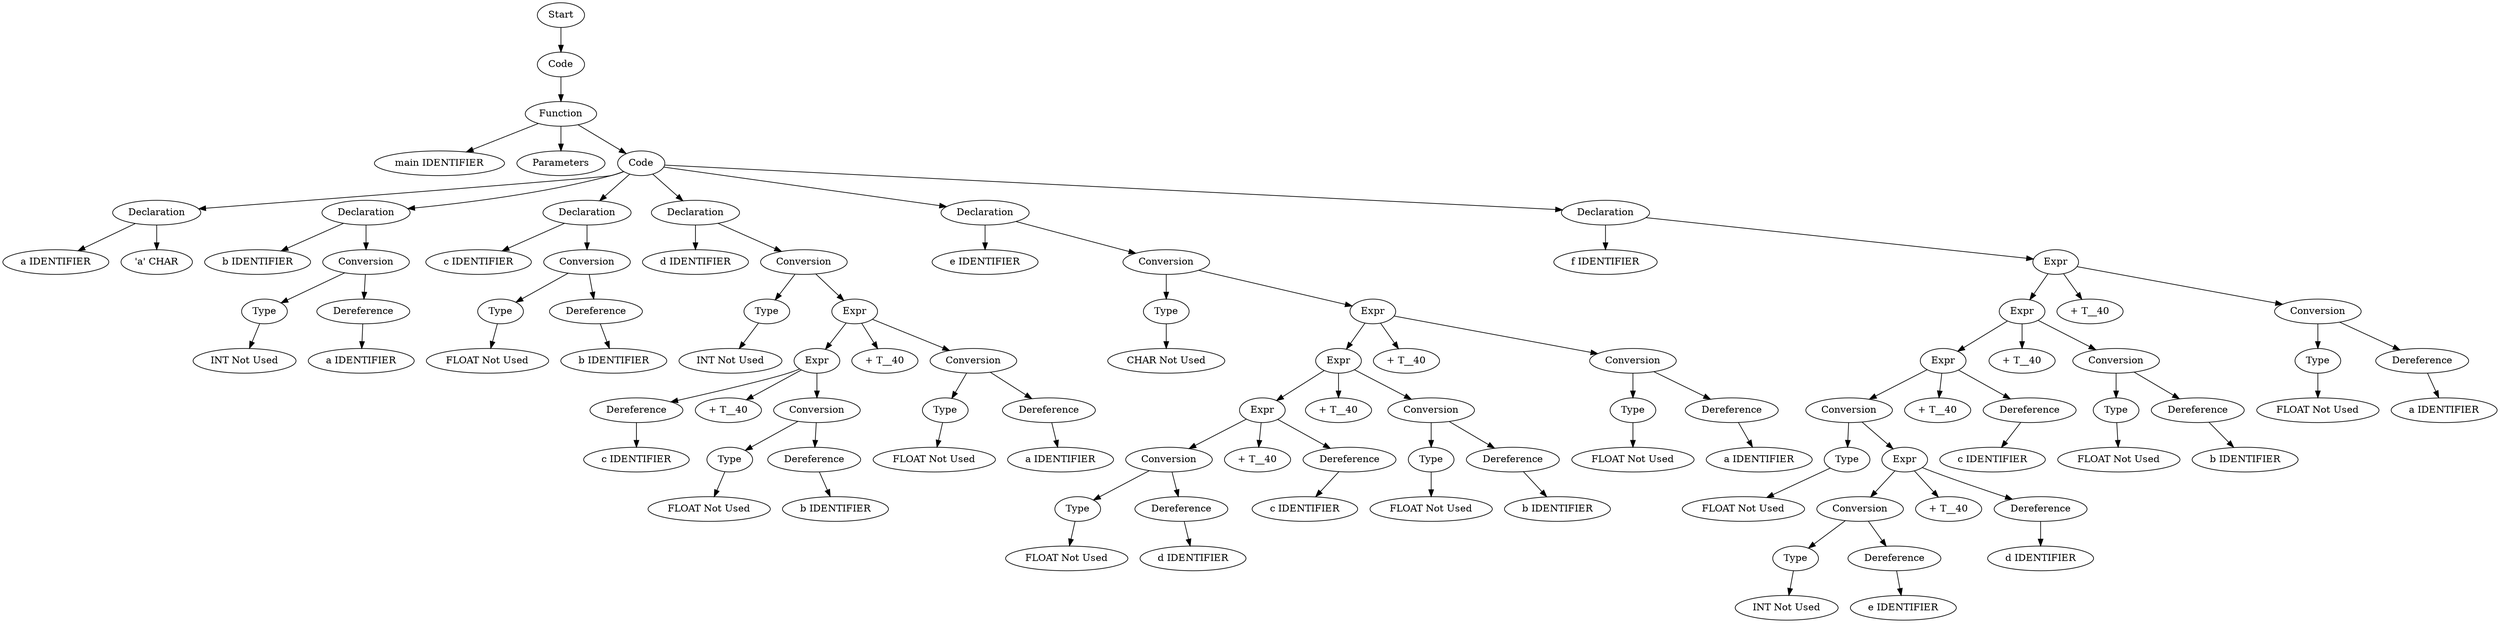 digraph AST {
  "124455061860176" [label="Start"];
  "124455061860176" -> "124455061857392";
  "124455061857392" [label="Code"];
  "124455061857392" -> "124455061854560";
  "124455061854560" [label="Function"];
  "124455061854560" -> "124455061857536";
  "124455061854560" -> "124455061849280";
  "124455061854560" -> "124455061855760";
  "124455061857536" [label="main IDENTIFIER"];
  "124455061849280" [label="Parameters"];
  "124455061855760" [label="Code"];
  "124455061855760" -> "124455061850864";
  "124455061855760" -> "124455061856000";
  "124455061855760" -> "124455061709648";
  "124455061855760" -> "124455061705664";
  "124455061855760" -> "124455062012016";
  "124455061855760" -> "124455062012352";
  "124455061850864" [label="Declaration"];
  "124455061850864" -> "124455061711760";
  "124455061850864" -> "124455061701056";
  "124455061711760" [label="a IDENTIFIER"];
  "124455061701056" [label="'a' CHAR"];
  "124455061856000" [label="Declaration"];
  "124455061856000" -> "124455061711904";
  "124455061856000" -> "124455061705808";
  "124455061711904" [label="b IDENTIFIER"];
  "124455061705808" [label="Conversion"];
  "124455061705808" -> "124455061705616";
  "124455061705808" -> "124455061701104";
  "124455061705616" [label="Type"];
  "124455061705616" -> "124455061716800";
  "124455061716800" [label="INT Not Used"];
  "124455061701104" [label="Dereference"];
  "124455061701104" -> "124455061701200";
  "124455061701200" [label="a IDENTIFIER"];
  "124455061709648" [label="Declaration"];
  "124455061709648" -> "124455061704512";
  "124455061709648" -> "124455061707248";
  "124455061704512" [label="c IDENTIFIER"];
  "124455061707248" [label="Conversion"];
  "124455061707248" -> "124455062012064";
  "124455061707248" -> "124455062012112";
  "124455062012064" [label="Type"];
  "124455062012064" -> "124455062012160";
  "124455062012160" [label="FLOAT Not Used"];
  "124455062012112" [label="Dereference"];
  "124455062012112" -> "124455062012256";
  "124455062012256" [label="b IDENTIFIER"];
  "124455061705664" [label="Declaration"];
  "124455061705664" -> "124455062012208";
  "124455061705664" -> "124455062012304";
  "124455062012208" [label="d IDENTIFIER"];
  "124455062012304" [label="Conversion"];
  "124455062012304" -> "124455062012400";
  "124455062012304" -> "124455062012448";
  "124455062012400" [label="Type"];
  "124455062012400" -> "124455062012496";
  "124455062012496" [label="INT Not Used"];
  "124455062012448" [label="Expr"];
  "124455062012448" -> "124455062012592";
  "124455062012448" -> "124455062012640";
  "124455062012448" -> "124455062012880";
  "124455062012592" [label="Expr"];
  "124455062012592" -> "124455062012688";
  "124455062012592" -> "124455062012736";
  "124455062012592" -> "124455062012832";
  "124455062012688" [label="Dereference"];
  "124455062012688" -> "124455062012784";
  "124455062012784" [label="c IDENTIFIER"];
  "124455062012736" [label="+ T__40"];
  "124455062012832" [label="Conversion"];
  "124455062012832" -> "124455062012928";
  "124455062012832" -> "124455062012976";
  "124455062012928" [label="Type"];
  "124455062012928" -> "124455062013024";
  "124455062013024" [label="FLOAT Not Used"];
  "124455062012976" [label="Dereference"];
  "124455062012976" -> "124455062013120";
  "124455062013120" [label="b IDENTIFIER"];
  "124455062012640" [label="+ T__40"];
  "124455062012880" [label="Conversion"];
  "124455062012880" -> "124455062013168";
  "124455062012880" -> "124455062013216";
  "124455062013168" [label="Type"];
  "124455062013168" -> "124455062013264";
  "124455062013264" [label="FLOAT Not Used"];
  "124455062013216" [label="Dereference"];
  "124455062013216" -> "124455062013360";
  "124455062013360" [label="a IDENTIFIER"];
  "124455062012016" [label="Declaration"];
  "124455062012016" -> "124455062012544";
  "124455062012016" -> "124455062013072";
  "124455062012544" [label="e IDENTIFIER"];
  "124455062013072" [label="Conversion"];
  "124455062013072" -> "124455062013408";
  "124455062013072" -> "124455062013456";
  "124455062013408" [label="Type"];
  "124455062013408" -> "124455062013504";
  "124455062013504" [label="CHAR Not Used"];
  "124455062013456" [label="Expr"];
  "124455062013456" -> "124455062013600";
  "124455062013456" -> "124455062013648";
  "124455062013456" -> "124455062014224";
  "124455062013600" [label="Expr"];
  "124455062013600" -> "124455062013696";
  "124455062013600" -> "124455062013744";
  "124455062013600" -> "124455062014128";
  "124455062013696" [label="Expr"];
  "124455062013696" -> "124455062013792";
  "124455062013696" -> "124455062013840";
  "124455062013696" -> "124455062014032";
  "124455062013792" [label="Conversion"];
  "124455062013792" -> "124455062013888";
  "124455062013792" -> "124455062013936";
  "124455062013888" [label="Type"];
  "124455062013888" -> "124455062013984";
  "124455062013984" [label="FLOAT Not Used"];
  "124455062013936" [label="Dereference"];
  "124455062013936" -> "124455062014080";
  "124455062014080" [label="d IDENTIFIER"];
  "124455062013840" [label="+ T__40"];
  "124455062014032" [label="Dereference"];
  "124455062014032" -> "124455062014176";
  "124455062014176" [label="c IDENTIFIER"];
  "124455062013744" [label="+ T__40"];
  "124455062014128" [label="Conversion"];
  "124455062014128" -> "124455062014272";
  "124455062014128" -> "124455062014320";
  "124455062014272" [label="Type"];
  "124455062014272" -> "124455062014368";
  "124455062014368" [label="FLOAT Not Used"];
  "124455062014320" [label="Dereference"];
  "124455062014320" -> "124455062014464";
  "124455062014464" [label="b IDENTIFIER"];
  "124455062013648" [label="+ T__40"];
  "124455062014224" [label="Conversion"];
  "124455062014224" -> "124455062014512";
  "124455062014224" -> "124455062014560";
  "124455062014512" [label="Type"];
  "124455062014512" -> "124455062014608";
  "124455062014608" [label="FLOAT Not Used"];
  "124455062014560" [label="Dereference"];
  "124455062014560" -> "124455062014704";
  "124455062014704" [label="a IDENTIFIER"];
  "124455062012352" [label="Declaration"];
  "124455062012352" -> "124455062013552";
  "124455062012352" -> "124455062014416";
  "124455062013552" [label="f IDENTIFIER"];
  "124455062014416" [label="Expr"];
  "124455062014416" -> "124455062014752";
  "124455062014416" -> "124455062014800";
  "124455062014416" -> "124455062015712";
  "124455062014752" [label="Expr"];
  "124455062014752" -> "124455062014848";
  "124455062014752" -> "124455062014896";
  "124455062014752" -> "124455062015568";
  "124455062014848" [label="Expr"];
  "124455062014848" -> "124455062014944";
  "124455062014848" -> "124455062014992";
  "124455062014848" -> "124455062015184";
  "124455062014944" [label="Conversion"];
  "124455062014944" -> "124455062015040";
  "124455062014944" -> "124455062015088";
  "124455062015040" [label="Type"];
  "124455062015040" -> "124455062015136";
  "124455062015136" [label="FLOAT Not Used"];
  "124455062015088" [label="Expr"];
  "124455062015088" -> "124455062015232";
  "124455062015088" -> "124455062015280";
  "124455062015088" -> "124455062015472";
  "124455062015232" [label="Conversion"];
  "124455062015232" -> "124455062015328";
  "124455062015232" -> "124455062015376";
  "124455062015328" [label="Type"];
  "124455062015328" -> "124455062015424";
  "124455062015424" [label="INT Not Used"];
  "124455062015376" [label="Dereference"];
  "124455062015376" -> "124455062015520";
  "124455062015520" [label="e IDENTIFIER"];
  "124455062015280" [label="+ T__40"];
  "124455062015472" [label="Dereference"];
  "124455062015472" -> "124455062015616";
  "124455062015616" [label="d IDENTIFIER"];
  "124455062014992" [label="+ T__40"];
  "124455062015184" [label="Dereference"];
  "124455062015184" -> "124455062015664";
  "124455062015664" [label="c IDENTIFIER"];
  "124455062014896" [label="+ T__40"];
  "124455062015568" [label="Conversion"];
  "124455062015568" -> "124455062015760";
  "124455062015568" -> "124455062015808";
  "124455062015760" [label="Type"];
  "124455062015760" -> "124455062015856";
  "124455062015856" [label="FLOAT Not Used"];
  "124455062015808" [label="Dereference"];
  "124455062015808" -> "124455062015952";
  "124455062015952" [label="b IDENTIFIER"];
  "124455062014800" [label="+ T__40"];
  "124455062015712" [label="Conversion"];
  "124455062015712" -> "124455062016000";
  "124455062015712" -> "124455062016048";
  "124455062016000" [label="Type"];
  "124455062016000" -> "124455062016096";
  "124455062016096" [label="FLOAT Not Used"];
  "124455062016048" [label="Dereference"];
  "124455062016048" -> "124455062016192";
  "124455062016192" [label="a IDENTIFIER"];
}
